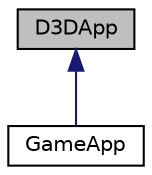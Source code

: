 digraph "D3DApp"
{
 // LATEX_PDF_SIZE
  edge [fontname="Helvetica",fontsize="10",labelfontname="Helvetica",labelfontsize="10"];
  node [fontname="Helvetica",fontsize="10",shape=record];
  Node1 [label="D3DApp",height=0.2,width=0.4,color="black", fillcolor="grey75", style="filled", fontcolor="black",tooltip="the illustration of D3DApp class The basic class for init the window and init the directx9."];
  Node1 -> Node2 [dir="back",color="midnightblue",fontsize="10",style="solid",fontname="Helvetica"];
  Node2 [label="GameApp",height=0.2,width=0.4,color="black", fillcolor="white", style="filled",URL="$class_game_app.html",tooltip="the illustration of GameApp class The subclass of D3DApp. This is the main part of the game circle."];
}
